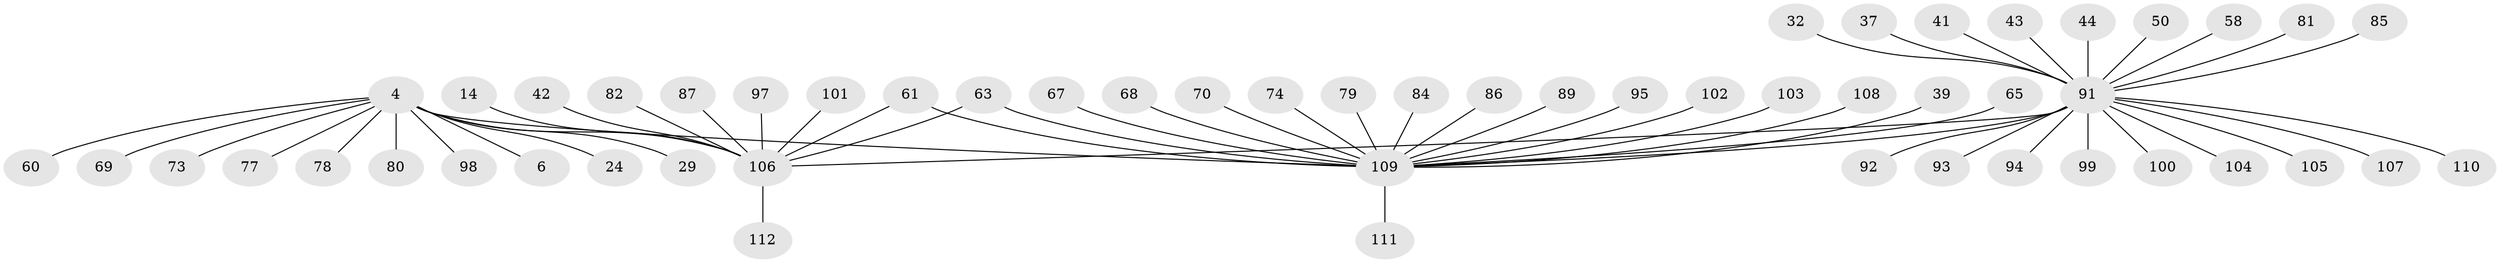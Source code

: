 // original degree distribution, {9: 0.008928571428571428, 5: 0.03571428571428571, 2: 0.25, 21: 0.008928571428571428, 4: 0.0625, 1: 0.5267857142857143, 6: 0.017857142857142856, 15: 0.008928571428571428, 10: 0.008928571428571428, 3: 0.044642857142857144, 7: 0.017857142857142856, 13: 0.008928571428571428}
// Generated by graph-tools (version 1.1) at 2025/47/03/09/25 04:47:10]
// undirected, 56 vertices, 58 edges
graph export_dot {
graph [start="1"]
  node [color=gray90,style=filled];
  4;
  6;
  14;
  24;
  29;
  32;
  37;
  39;
  41;
  42;
  43;
  44;
  50;
  58;
  60;
  61;
  63 [super="+21+54"];
  65;
  67;
  68;
  69;
  70 [super="+66"];
  73;
  74;
  77;
  78 [super="+75"];
  79;
  80;
  81;
  82;
  84;
  85;
  86;
  87;
  89;
  91 [super="+31+27+83+36"];
  92;
  93 [super="+35+55"];
  94 [super="+47"];
  95 [super="+40"];
  97;
  98;
  99 [super="+34"];
  100 [super="+33"];
  101;
  102;
  103;
  104 [super="+30+56"];
  105 [super="+62"];
  106 [super="+88+17"];
  107 [super="+96"];
  108;
  109 [super="+90+26"];
  110;
  111;
  112 [super="+20"];
  4 -- 6;
  4 -- 24;
  4 -- 29;
  4 -- 60;
  4 -- 69;
  4 -- 73;
  4 -- 77;
  4 -- 80;
  4 -- 98;
  4 -- 106 [weight=3];
  4 -- 78;
  4 -- 109 [weight=6];
  14 -- 106;
  32 -- 91;
  37 -- 91;
  39 -- 109;
  41 -- 91;
  42 -- 106;
  43 -- 91;
  44 -- 91;
  50 -- 91;
  58 -- 91;
  61 -- 106;
  61 -- 109;
  63 -- 106;
  63 -- 109;
  65 -- 109;
  67 -- 109;
  68 -- 109;
  70 -- 109;
  74 -- 109;
  79 -- 109;
  81 -- 91;
  82 -- 106;
  84 -- 109;
  85 -- 91;
  86 -- 109;
  87 -- 106 [weight=2];
  89 -- 109;
  91 -- 93 [weight=3];
  91 -- 106 [weight=5];
  91 -- 107;
  91 -- 104;
  91 -- 110;
  91 -- 99;
  91 -- 100;
  91 -- 105;
  91 -- 109 [weight=4];
  91 -- 92;
  91 -- 94;
  95 -- 109;
  97 -- 106;
  101 -- 106;
  102 -- 109;
  103 -- 109;
  106 -- 112;
  108 -- 109;
  109 -- 111;
}
